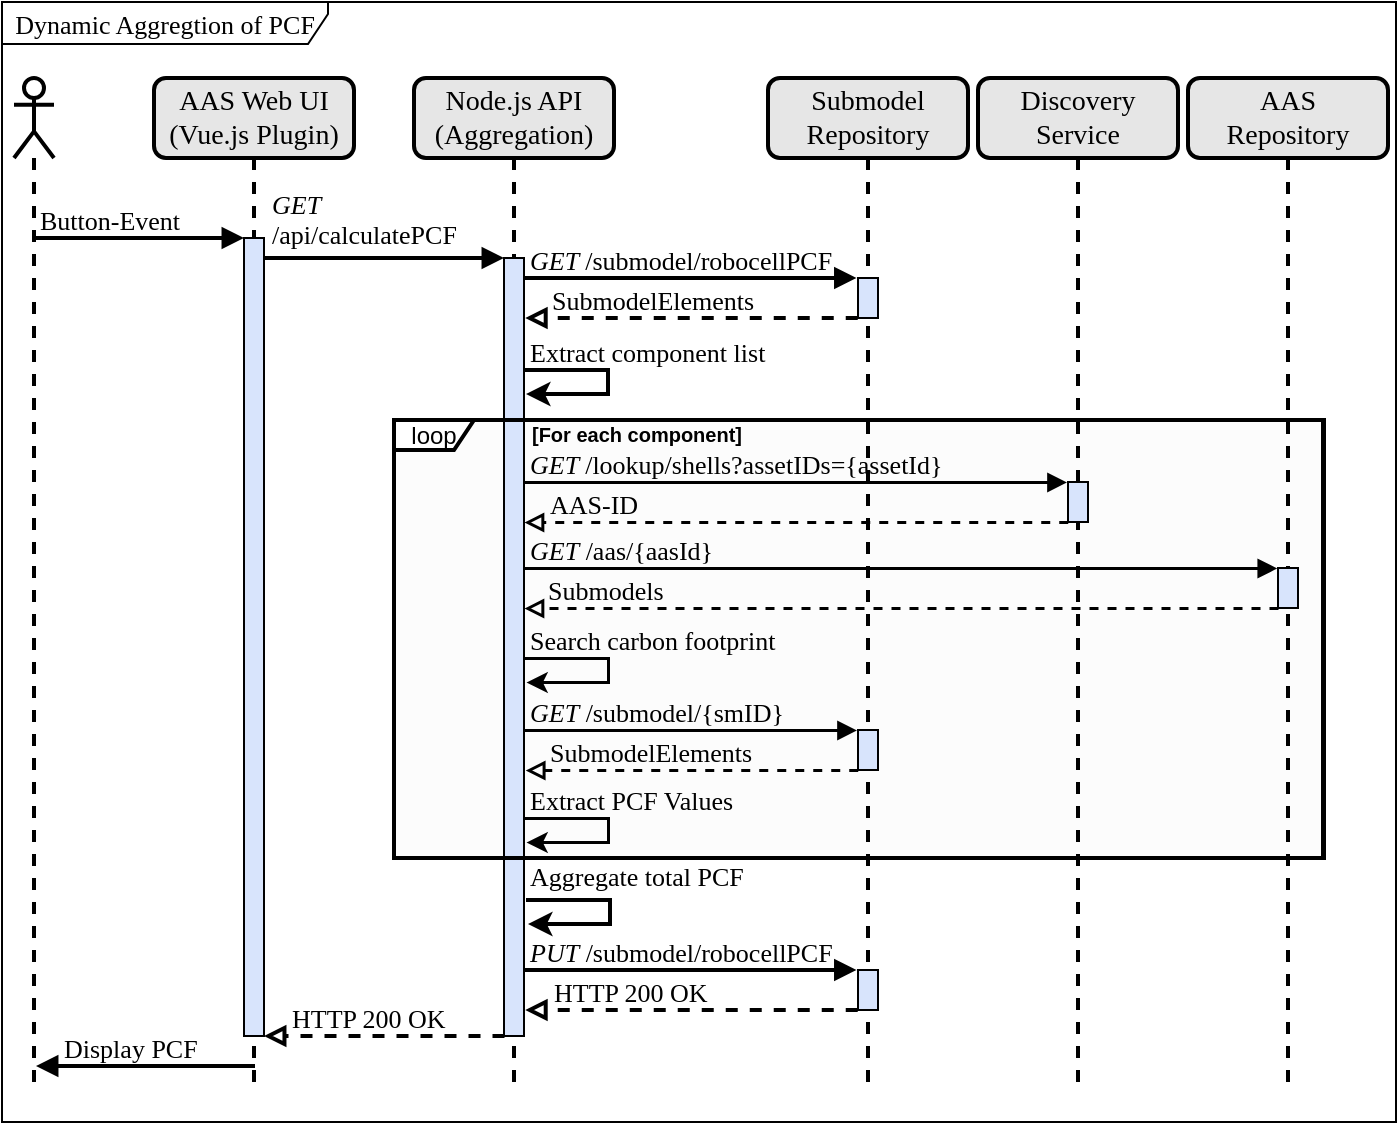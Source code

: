 <mxfile version="27.0.9">
  <diagram name="Seite-1" id="PKCKO2JZGXZ1WHyT4p6J">
    <mxGraphModel dx="1282" dy="971" grid="0" gridSize="1" guides="1" tooltips="1" connect="1" arrows="1" fold="1" page="1" pageScale="1" pageWidth="827" pageHeight="1169" math="0" shadow="0">
      <root>
        <mxCell id="0" />
        <mxCell id="1" parent="0" />
        <mxCell id="T0_c9oBNIR08QPvrWOdN-19" value="" style="rounded=0;whiteSpace=wrap;html=1;fillColor=#FCFCFC;" parent="1" vertex="1">
          <mxGeometry x="320" y="651" width="464" height="219" as="geometry" />
        </mxCell>
        <mxCell id="VinP_fHk5Zw0z-EUnCDr-19" value="&lt;font face=&quot;Times New Roman&quot; style=&quot;font-size: 14px;&quot;&gt;AAS Web UI&lt;/font&gt;&lt;div&gt;&lt;font face=&quot;Times New Roman&quot; style=&quot;font-size: 14px;&quot;&gt;(Vue.js Plugin)&lt;/font&gt;&lt;/div&gt;" style="shape=umlLifeline;perimeter=lifelinePerimeter;whiteSpace=wrap;html=1;container=1;dropTarget=0;collapsible=0;recursiveResize=0;outlineConnect=0;portConstraint=eastwest;newEdgeStyle={&quot;curved&quot;:0,&quot;rounded&quot;:0};rounded=1;fillColor=#E6E6E6;strokeWidth=2;gradientColor=none;" parent="1" vertex="1">
          <mxGeometry x="200" y="480" width="100" height="503" as="geometry" />
        </mxCell>
        <mxCell id="VinP_fHk5Zw0z-EUnCDr-28" value="" style="html=1;points=[[0,0,0,0,5],[0,1,0,0,-5],[1,0,0,0,5],[1,1,0,0,-5]];perimeter=orthogonalPerimeter;outlineConnect=0;targetShapes=umlLifeline;portConstraint=eastwest;newEdgeStyle={&quot;curved&quot;:0,&quot;rounded&quot;:0};fillColor=#D8E4FC;" parent="VinP_fHk5Zw0z-EUnCDr-19" vertex="1">
          <mxGeometry x="45" y="80" width="10" height="399" as="geometry" />
        </mxCell>
        <mxCell id="VinP_fHk5Zw0z-EUnCDr-20" value="" style="shape=umlLifeline;perimeter=lifelinePerimeter;whiteSpace=wrap;html=1;container=1;dropTarget=0;collapsible=0;recursiveResize=0;outlineConnect=0;portConstraint=eastwest;newEdgeStyle={&quot;curved&quot;:0,&quot;rounded&quot;:0};participant=umlActor;strokeWidth=2;" parent="1" vertex="1">
          <mxGeometry x="130" y="480" width="20" height="503" as="geometry" />
        </mxCell>
        <mxCell id="VinP_fHk5Zw0z-EUnCDr-21" value="&lt;font face=&quot;Times New Roman&quot; style=&quot;font-size: 14px;&quot;&gt;Node.js API&lt;/font&gt;&lt;div&gt;&lt;font face=&quot;Times New Roman&quot; style=&quot;font-size: 14px;&quot;&gt;(Aggregation&lt;span style=&quot;background-color: transparent; color: light-dark(rgb(0, 0, 0), rgb(255, 255, 255));&quot;&gt;)&lt;/span&gt;&lt;/font&gt;&lt;/div&gt;" style="shape=umlLifeline;perimeter=lifelinePerimeter;whiteSpace=wrap;html=1;container=1;dropTarget=0;collapsible=0;recursiveResize=0;outlineConnect=0;portConstraint=eastwest;newEdgeStyle={&quot;curved&quot;:0,&quot;rounded&quot;:0};rounded=1;fillColor=#E6E6E6;strokeColor=default;strokeWidth=2;gradientColor=none;" parent="1" vertex="1">
          <mxGeometry x="330" y="480" width="100" height="503" as="geometry" />
        </mxCell>
        <mxCell id="VinP_fHk5Zw0z-EUnCDr-29" value="" style="html=1;points=[[0,0,0,0,5],[0,1,0,0,-5],[1,0,0,0,5],[1,1,0,0,-5]];perimeter=orthogonalPerimeter;outlineConnect=0;targetShapes=umlLifeline;portConstraint=eastwest;newEdgeStyle={&quot;curved&quot;:0,&quot;rounded&quot;:0};fillColor=#D8E4FC;" parent="VinP_fHk5Zw0z-EUnCDr-21" vertex="1">
          <mxGeometry x="45" y="90" width="10" height="389" as="geometry" />
        </mxCell>
        <mxCell id="VinP_fHk5Zw0z-EUnCDr-24" value="Submodel&lt;div&gt;Repository&lt;/div&gt;" style="shape=umlLifeline;perimeter=lifelinePerimeter;whiteSpace=wrap;html=1;container=1;dropTarget=0;collapsible=0;recursiveResize=0;outlineConnect=0;portConstraint=eastwest;newEdgeStyle={&quot;curved&quot;:0,&quot;rounded&quot;:0};rounded=1;fillColor=#E6E6E6;strokeWidth=2;fontSize=14;fontFamily=Times New Roman;gradientColor=none;" parent="1" vertex="1">
          <mxGeometry x="507" y="480" width="100" height="503" as="geometry" />
        </mxCell>
        <mxCell id="VinP_fHk5Zw0z-EUnCDr-36" value="" style="html=1;points=[[0,0,0,0,5],[0,1,0,0,-5],[1,0,0,0,5],[1,1,0,0,-5]];perimeter=orthogonalPerimeter;outlineConnect=0;targetShapes=umlLifeline;portConstraint=eastwest;newEdgeStyle={&quot;curved&quot;:0,&quot;rounded&quot;:0};fillColor=#D8E4FC;" parent="VinP_fHk5Zw0z-EUnCDr-24" vertex="1">
          <mxGeometry x="45" y="100" width="10" height="20" as="geometry" />
        </mxCell>
        <mxCell id="VinP_fHk5Zw0z-EUnCDr-27" value="" style="html=1;verticalAlign=bottom;endArrow=block;curved=0;rounded=0;align=center;strokeWidth=2;" parent="1" edge="1">
          <mxGeometry x="0.0" width="80" relative="1" as="geometry">
            <mxPoint x="140" y="560" as="sourcePoint" />
            <mxPoint x="245" y="560" as="targetPoint" />
            <mxPoint as="offset" />
          </mxGeometry>
        </mxCell>
        <mxCell id="VinP_fHk5Zw0z-EUnCDr-30" value="" style="html=1;verticalAlign=bottom;endArrow=block;curved=0;rounded=0;strokeWidth=2;" parent="1" edge="1">
          <mxGeometry width="80" relative="1" as="geometry">
            <mxPoint x="255" y="570" as="sourcePoint" />
            <mxPoint x="375" y="570" as="targetPoint" />
            <mxPoint as="offset" />
          </mxGeometry>
        </mxCell>
        <mxCell id="VinP_fHk5Zw0z-EUnCDr-31" value="Discovery&lt;div&gt;Service&lt;/div&gt;" style="shape=umlLifeline;perimeter=lifelinePerimeter;whiteSpace=wrap;html=1;container=1;dropTarget=0;collapsible=0;recursiveResize=0;outlineConnect=0;portConstraint=eastwest;newEdgeStyle={&quot;curved&quot;:0,&quot;rounded&quot;:0};rounded=1;fillColor=#E6E6E6;strokeWidth=2;fontSize=14;fontFamily=Times New Roman;gradientColor=none;" parent="1" vertex="1">
          <mxGeometry x="612" y="480" width="100" height="503" as="geometry" />
        </mxCell>
        <mxCell id="VinP_fHk5Zw0z-EUnCDr-65" value="" style="html=1;points=[[0,0,0,0,5],[0,1,0,0,-5],[1,0,0,0,5],[1,1,0,0,-5]];perimeter=orthogonalPerimeter;outlineConnect=0;targetShapes=umlLifeline;portConstraint=eastwest;newEdgeStyle={&quot;curved&quot;:0,&quot;rounded&quot;:0};fillColor=#D8E4FC;" parent="VinP_fHk5Zw0z-EUnCDr-31" vertex="1">
          <mxGeometry x="45" y="202" width="10" height="20" as="geometry" />
        </mxCell>
        <mxCell id="VinP_fHk5Zw0z-EUnCDr-32" value="AAS&lt;div&gt;Repository&lt;/div&gt;" style="shape=umlLifeline;perimeter=lifelinePerimeter;whiteSpace=wrap;html=1;container=1;dropTarget=0;collapsible=0;recursiveResize=0;outlineConnect=0;portConstraint=eastwest;newEdgeStyle={&quot;curved&quot;:0,&quot;rounded&quot;:0};rounded=1;fillColor=#E6E6E6;strokeWidth=2;fontSize=14;fontFamily=Times New Roman;gradientColor=none;" parent="1" vertex="1">
          <mxGeometry x="717" y="480" width="100" height="503" as="geometry" />
        </mxCell>
        <mxCell id="VinP_fHk5Zw0z-EUnCDr-35" value="" style="html=1;verticalAlign=bottom;endArrow=block;curved=0;rounded=0;strokeWidth=2;" parent="1" edge="1">
          <mxGeometry x="0.0" width="80" relative="1" as="geometry">
            <mxPoint x="385" y="580" as="sourcePoint" />
            <mxPoint x="551.25" y="580" as="targetPoint" />
            <mxPoint as="offset" />
          </mxGeometry>
        </mxCell>
        <mxCell id="VinP_fHk5Zw0z-EUnCDr-37" value="" style="html=1;verticalAlign=bottom;endArrow=block;curved=0;rounded=0;dashed=1;endFill=0;strokeWidth=2;" parent="1" edge="1">
          <mxGeometry x="0.0" width="80" relative="1" as="geometry">
            <mxPoint x="551.87" y="600" as="sourcePoint" />
            <mxPoint x="385.62" y="600" as="targetPoint" />
            <mxPoint as="offset" />
          </mxGeometry>
        </mxCell>
        <mxCell id="VinP_fHk5Zw0z-EUnCDr-61" value="loop" style="shape=umlFrame;whiteSpace=wrap;html=1;pointerEvents=0;width=40;height=15;strokeColor=#000000;strokeWidth=2;fillColor=default;gradientColor=none;shadow=0;" parent="1" vertex="1">
          <mxGeometry x="320" y="651" width="465" height="219" as="geometry" />
        </mxCell>
        <mxCell id="VinP_fHk5Zw0z-EUnCDr-66" value="" style="html=1;points=[[0,0,0,0,5],[0,1,0,0,-5],[1,0,0,0,5],[1,1,0,0,-5]];perimeter=orthogonalPerimeter;outlineConnect=0;targetShapes=umlLifeline;portConstraint=eastwest;newEdgeStyle={&quot;curved&quot;:0,&quot;rounded&quot;:0};fillColor=#D8E4FC;" parent="1" vertex="1">
          <mxGeometry x="762" y="725" width="10" height="20" as="geometry" />
        </mxCell>
        <mxCell id="VinP_fHk5Zw0z-EUnCDr-67" value="" style="html=1;verticalAlign=bottom;endArrow=block;curved=0;rounded=0;align=right;strokeWidth=1.5;" parent="1" edge="1">
          <mxGeometry x="0.0" width="80" relative="1" as="geometry">
            <mxPoint x="385" y="682" as="sourcePoint" />
            <mxPoint x="656.25" y="682" as="targetPoint" />
            <mxPoint as="offset" />
          </mxGeometry>
        </mxCell>
        <mxCell id="VinP_fHk5Zw0z-EUnCDr-68" value="" style="html=1;verticalAlign=bottom;endArrow=block;curved=0;rounded=0;dashed=1;endFill=0;align=right;strokeWidth=1.5;" parent="1" edge="1">
          <mxGeometry x="0.0" width="80" relative="1" as="geometry">
            <mxPoint x="656.87" y="702" as="sourcePoint" />
            <mxPoint x="385" y="702" as="targetPoint" />
            <mxPoint as="offset" />
          </mxGeometry>
        </mxCell>
        <mxCell id="VinP_fHk5Zw0z-EUnCDr-70" value="" style="html=1;verticalAlign=bottom;endArrow=block;curved=0;rounded=0;align=right;strokeWidth=1.5;" parent="1" edge="1">
          <mxGeometry x="0.0" width="80" relative="1" as="geometry">
            <mxPoint x="385" y="725" as="sourcePoint" />
            <mxPoint x="761.38" y="725" as="targetPoint" />
            <mxPoint as="offset" />
          </mxGeometry>
        </mxCell>
        <mxCell id="VinP_fHk5Zw0z-EUnCDr-71" value="" style="html=1;verticalAlign=bottom;endArrow=block;curved=0;rounded=0;dashed=1;endFill=0;align=right;strokeWidth=1.5;" parent="1" edge="1">
          <mxGeometry x="0.0" width="80" relative="1" as="geometry">
            <mxPoint x="762" y="745" as="sourcePoint" />
            <mxPoint x="385" y="745" as="targetPoint" />
            <mxPoint as="offset" />
          </mxGeometry>
        </mxCell>
        <mxCell id="VinP_fHk5Zw0z-EUnCDr-73" value="Button-Event" style="text;html=1;align=left;verticalAlign=middle;whiteSpace=wrap;rounded=0;fontSize=13;fontFamily=Times New Roman;" parent="1" vertex="1">
          <mxGeometry x="141" y="546" width="103" height="10" as="geometry" />
        </mxCell>
        <mxCell id="VinP_fHk5Zw0z-EUnCDr-74" value="&lt;font face=&quot;Times New Roman&quot; style=&quot;font-size: 13px; line-height: 30%;&quot;&gt;&lt;i&gt;GET &lt;/i&gt;&lt;br&gt;/api/calculatePCF&lt;/font&gt;" style="text;html=1;align=left;verticalAlign=middle;whiteSpace=wrap;rounded=0;" parent="1" vertex="1">
          <mxGeometry x="257" y="529" width="124" height="44" as="geometry" />
        </mxCell>
        <mxCell id="VinP_fHk5Zw0z-EUnCDr-75" value="&lt;i&gt;GET &lt;/i&gt;/submodel/robocellPCF" style="text;html=1;align=left;verticalAlign=middle;whiteSpace=wrap;rounded=0;fontSize=13;fontFamily=Times New Roman;" parent="1" vertex="1">
          <mxGeometry x="386" y="560" width="165" height="21" as="geometry" />
        </mxCell>
        <mxCell id="VinP_fHk5Zw0z-EUnCDr-76" value="SubmodelElements" style="text;html=1;align=left;verticalAlign=middle;whiteSpace=wrap;rounded=0;fontSize=13;fontFamily=Times New Roman;" parent="1" vertex="1">
          <mxGeometry x="397" y="580" width="103" height="21" as="geometry" />
        </mxCell>
        <mxCell id="VinP_fHk5Zw0z-EUnCDr-77" value="&lt;i&gt;GET &lt;/i&gt;/lookup/shells?assetIDs={assetId}&amp;nbsp;" style="text;html=1;align=left;verticalAlign=middle;whiteSpace=wrap;rounded=0;fontSize=13;fontFamily=Times New Roman;" parent="1" vertex="1">
          <mxGeometry x="386" y="662" width="261" height="21" as="geometry" />
        </mxCell>
        <mxCell id="VinP_fHk5Zw0z-EUnCDr-78" value="AAS-ID" style="text;html=1;align=left;verticalAlign=middle;whiteSpace=wrap;rounded=0;fontSize=13;fontFamily=Times New Roman;" parent="1" vertex="1">
          <mxGeometry x="396" y="682" width="103" height="21" as="geometry" />
        </mxCell>
        <mxCell id="VinP_fHk5Zw0z-EUnCDr-79" value="&lt;i&gt;GET&lt;/i&gt; /aas/{aasId}" style="text;html=1;align=left;verticalAlign=middle;whiteSpace=wrap;rounded=0;fontSize=13;fontFamily=Times New Roman;" parent="1" vertex="1">
          <mxGeometry x="386" y="705" width="103" height="21" as="geometry" />
        </mxCell>
        <mxCell id="VinP_fHk5Zw0z-EUnCDr-80" value="Submodels" style="text;html=1;align=left;verticalAlign=middle;whiteSpace=wrap;rounded=0;fontSize=13;fontFamily=Times New Roman;" parent="1" vertex="1">
          <mxGeometry x="395" y="725" width="117" height="21" as="geometry" />
        </mxCell>
        <mxCell id="VinP_fHk5Zw0z-EUnCDr-101" value="" style="html=1;points=[[0,0,0,0,5],[0,1,0,0,-5],[1,0,0,0,5],[1,1,0,0,-5]];perimeter=orthogonalPerimeter;outlineConnect=0;targetShapes=umlLifeline;portConstraint=eastwest;newEdgeStyle={&quot;curved&quot;:0,&quot;rounded&quot;:0};fillColor=#D8E4FC;" parent="1" vertex="1">
          <mxGeometry x="552" y="926" width="10" height="20" as="geometry" />
        </mxCell>
        <mxCell id="VinP_fHk5Zw0z-EUnCDr-102" value="" style="html=1;verticalAlign=bottom;endArrow=block;curved=0;rounded=0;strokeWidth=2;" parent="1" edge="1">
          <mxGeometry x="0.0" width="80" relative="1" as="geometry">
            <mxPoint x="385" y="926" as="sourcePoint" />
            <mxPoint x="551.25" y="926" as="targetPoint" />
            <mxPoint as="offset" />
          </mxGeometry>
        </mxCell>
        <mxCell id="VinP_fHk5Zw0z-EUnCDr-103" value="" style="html=1;verticalAlign=bottom;endArrow=block;curved=0;rounded=0;dashed=1;endFill=0;strokeWidth=2;" parent="1" edge="1">
          <mxGeometry x="0.0" width="80" relative="1" as="geometry">
            <mxPoint x="551.87" y="946" as="sourcePoint" />
            <mxPoint x="385.62" y="946" as="targetPoint" />
            <mxPoint as="offset" />
          </mxGeometry>
        </mxCell>
        <mxCell id="VinP_fHk5Zw0z-EUnCDr-104" value="&lt;i&gt;PUT&lt;/i&gt; /submodel/robocellPCF" style="text;html=1;align=left;verticalAlign=middle;whiteSpace=wrap;rounded=0;fontSize=13;fontFamily=Times New Roman;" parent="1" vertex="1">
          <mxGeometry x="386" y="906" width="157" height="21" as="geometry" />
        </mxCell>
        <mxCell id="VinP_fHk5Zw0z-EUnCDr-105" value="HTTP 200 OK" style="text;html=1;align=left;verticalAlign=middle;whiteSpace=wrap;rounded=0;fontSize=13;fontFamily=Times New Roman;" parent="1" vertex="1">
          <mxGeometry x="398" y="926" width="103" height="21" as="geometry" />
        </mxCell>
        <mxCell id="VinP_fHk5Zw0z-EUnCDr-106" value="" style="endArrow=classic;html=1;rounded=0;entryX=1.1;entryY=0.431;entryDx=0;entryDy=0;entryPerimeter=0;strokeWidth=2;" parent="1" edge="1">
          <mxGeometry width="50" height="50" relative="1" as="geometry">
            <mxPoint x="385" y="626" as="sourcePoint" />
            <mxPoint x="386" y="638" as="targetPoint" />
            <Array as="points">
              <mxPoint x="427" y="626" />
              <mxPoint x="427" y="638" />
            </Array>
          </mxGeometry>
        </mxCell>
        <mxCell id="VinP_fHk5Zw0z-EUnCDr-107" value="Extract component list" style="text;html=1;align=left;verticalAlign=middle;whiteSpace=wrap;rounded=0;fontSize=13;fontFamily=Times New Roman;" parent="1" vertex="1">
          <mxGeometry x="386" y="606" width="213" height="21" as="geometry" />
        </mxCell>
        <mxCell id="VinP_fHk5Zw0z-EUnCDr-109" value="" style="html=1;verticalAlign=bottom;endArrow=block;curved=0;rounded=0;align=center;strokeWidth=2;" parent="1" edge="1">
          <mxGeometry x="0.0" width="80" relative="1" as="geometry">
            <mxPoint x="250.5" y="974" as="sourcePoint" />
            <mxPoint x="141" y="974" as="targetPoint" />
            <mxPoint as="offset" />
          </mxGeometry>
        </mxCell>
        <mxCell id="VinP_fHk5Zw0z-EUnCDr-110" value="HTTP 200 OK" style="text;html=1;align=left;verticalAlign=middle;whiteSpace=wrap;rounded=0;direction=south;fontSize=13;fontFamily=Times New Roman;" parent="1" vertex="1">
          <mxGeometry x="267" y="940" width="121" height="20" as="geometry" />
        </mxCell>
        <mxCell id="T0_c9oBNIR08QPvrWOdN-2" value="" style="html=1;points=[[0,0,0,0,5],[0,1,0,0,-5],[1,0,0,0,5],[1,1,0,0,-5]];perimeter=orthogonalPerimeter;outlineConnect=0;targetShapes=umlLifeline;portConstraint=eastwest;newEdgeStyle={&quot;curved&quot;:0,&quot;rounded&quot;:0};fillColor=#D8E4FC;" parent="1" vertex="1">
          <mxGeometry x="552" y="806" width="10" height="20" as="geometry" />
        </mxCell>
        <mxCell id="T0_c9oBNIR08QPvrWOdN-3" value="" style="html=1;verticalAlign=bottom;endArrow=block;curved=0;rounded=0;strokeWidth=1.5;" parent="1" edge="1">
          <mxGeometry x="0.0" width="80" relative="1" as="geometry">
            <mxPoint x="385" y="806" as="sourcePoint" />
            <mxPoint x="551.25" y="806" as="targetPoint" />
            <mxPoint as="offset" />
          </mxGeometry>
        </mxCell>
        <mxCell id="T0_c9oBNIR08QPvrWOdN-4" value="" style="html=1;verticalAlign=bottom;endArrow=block;curved=0;rounded=0;dashed=1;endFill=0;strokeWidth=1.5;" parent="1" edge="1">
          <mxGeometry x="0.0" width="80" relative="1" as="geometry">
            <mxPoint x="551.87" y="826" as="sourcePoint" />
            <mxPoint x="385.62" y="826" as="targetPoint" />
            <mxPoint as="offset" />
          </mxGeometry>
        </mxCell>
        <mxCell id="T0_c9oBNIR08QPvrWOdN-5" value="&lt;i&gt;GET&lt;/i&gt; /submodel/{smID}" style="text;html=1;align=left;verticalAlign=middle;whiteSpace=wrap;rounded=0;fontSize=13;fontFamily=Times New Roman;" parent="1" vertex="1">
          <mxGeometry x="386" y="786" width="181" height="21" as="geometry" />
        </mxCell>
        <mxCell id="T0_c9oBNIR08QPvrWOdN-6" value="SubmodelElements" style="text;html=1;align=left;verticalAlign=middle;whiteSpace=wrap;rounded=0;fontSize=13;fontFamily=Times New Roman;" parent="1" vertex="1">
          <mxGeometry x="396" y="806" width="103" height="21" as="geometry" />
        </mxCell>
        <mxCell id="T0_c9oBNIR08QPvrWOdN-7" value="&lt;b&gt;&lt;font style=&quot;font-size: 10px; color: rgb(0, 0, 0);&quot;&gt;[For each component]&lt;/font&gt;&lt;/b&gt;" style="text;html=1;align=center;verticalAlign=middle;whiteSpace=wrap;rounded=0;" parent="1" vertex="1">
          <mxGeometry x="354" y="650" width="175" height="16" as="geometry" />
        </mxCell>
        <mxCell id="T0_c9oBNIR08QPvrWOdN-9" value="" style="endArrow=classic;html=1;rounded=0;entryX=1.1;entryY=0.431;entryDx=0;entryDy=0;entryPerimeter=0;strokeWidth=1.5;" parent="1" edge="1">
          <mxGeometry width="50" height="50" relative="1" as="geometry">
            <mxPoint x="385" y="770" as="sourcePoint" />
            <mxPoint x="386" y="782" as="targetPoint" />
            <Array as="points">
              <mxPoint x="427" y="770" />
              <mxPoint x="427" y="782" />
            </Array>
          </mxGeometry>
        </mxCell>
        <mxCell id="T0_c9oBNIR08QPvrWOdN-10" value="Search carbon footprint" style="text;html=1;align=left;verticalAlign=middle;whiteSpace=wrap;rounded=0;fontSize=13;fontFamily=Times New Roman;" parent="1" vertex="1">
          <mxGeometry x="386" y="750" width="213" height="21" as="geometry" />
        </mxCell>
        <mxCell id="T0_c9oBNIR08QPvrWOdN-11" value="" style="endArrow=classic;html=1;rounded=0;entryX=1.1;entryY=0.431;entryDx=0;entryDy=0;entryPerimeter=0;strokeWidth=1.5;" parent="1" edge="1">
          <mxGeometry width="50" height="50" relative="1" as="geometry">
            <mxPoint x="385" y="850" as="sourcePoint" />
            <mxPoint x="386" y="862" as="targetPoint" />
            <Array as="points">
              <mxPoint x="427" y="850" />
              <mxPoint x="427" y="862" />
            </Array>
          </mxGeometry>
        </mxCell>
        <mxCell id="T0_c9oBNIR08QPvrWOdN-12" value="Extract PCF Values" style="text;html=1;align=left;verticalAlign=middle;whiteSpace=wrap;rounded=0;fontSize=13;fontFamily=Times New Roman;" parent="1" vertex="1">
          <mxGeometry x="386" y="830" width="213" height="21" as="geometry" />
        </mxCell>
        <mxCell id="T0_c9oBNIR08QPvrWOdN-13" value="" style="endArrow=classic;html=1;rounded=0;entryX=1.1;entryY=0.431;entryDx=0;entryDy=0;entryPerimeter=0;strokeWidth=2;" parent="1" edge="1">
          <mxGeometry width="50" height="50" relative="1" as="geometry">
            <mxPoint x="386" y="891" as="sourcePoint" />
            <mxPoint x="387" y="903" as="targetPoint" />
            <Array as="points">
              <mxPoint x="428" y="891" />
              <mxPoint x="428" y="903" />
            </Array>
          </mxGeometry>
        </mxCell>
        <mxCell id="T0_c9oBNIR08QPvrWOdN-14" value="Aggregate total PCF" style="text;html=1;align=left;verticalAlign=middle;whiteSpace=wrap;rounded=0;fontSize=13;fontFamily=Times New Roman;" parent="1" vertex="1">
          <mxGeometry x="386" y="868" width="213" height="21" as="geometry" />
        </mxCell>
        <mxCell id="T0_c9oBNIR08QPvrWOdN-15" value="" style="html=1;verticalAlign=bottom;endArrow=block;curved=0;rounded=0;dashed=1;endFill=0;strokeWidth=2;" parent="1" edge="1">
          <mxGeometry x="0.0" width="80" relative="1" as="geometry">
            <mxPoint x="375.25" y="959" as="sourcePoint" />
            <mxPoint x="255" y="959" as="targetPoint" />
            <mxPoint as="offset" />
          </mxGeometry>
        </mxCell>
        <mxCell id="T0_c9oBNIR08QPvrWOdN-18" value="Display PCF" style="text;html=1;align=left;verticalAlign=middle;whiteSpace=wrap;rounded=0;fontSize=13;fontFamily=Times New Roman;" parent="1" vertex="1">
          <mxGeometry x="153" y="956" width="103" height="17" as="geometry" />
        </mxCell>
        <mxCell id="T0_c9oBNIR08QPvrWOdN-20" value="Dynamic Aggregtion of PCF" style="shape=umlFrame;whiteSpace=wrap;html=1;pointerEvents=0;width=163;height=21;strokeColor=#000000;strokeWidth=1;fillColor=default;gradientColor=none;shadow=0;fontFamily=Times New Roman;fontSize=13;" parent="1" vertex="1">
          <mxGeometry x="124" y="442" width="697" height="560" as="geometry" />
        </mxCell>
      </root>
    </mxGraphModel>
  </diagram>
</mxfile>
